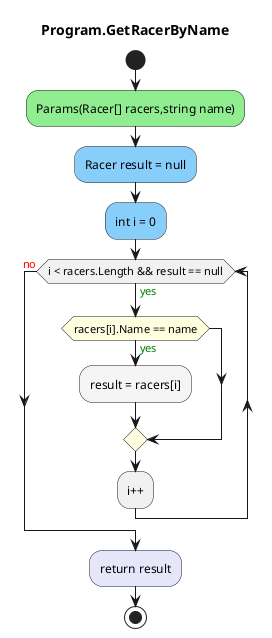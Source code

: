 @startuml Program.GetRacerByName
title Program.GetRacerByName
start
#LightGreen:Params(Racer[] racers,string name);
#LightSkyBlue:Racer result = null;
#LightSkyBlue:int i = 0;
while (i < racers.Length && result == null) is (<color:green>yes)
        #LightYellow:if (racers[i].Name == name) then (<color:green>yes)
                #WhiteSmoke:result = racers[i];
        endif
:i++;
endwhile (<color:red>no)
#Lavender:return result;
stop
@enduml
